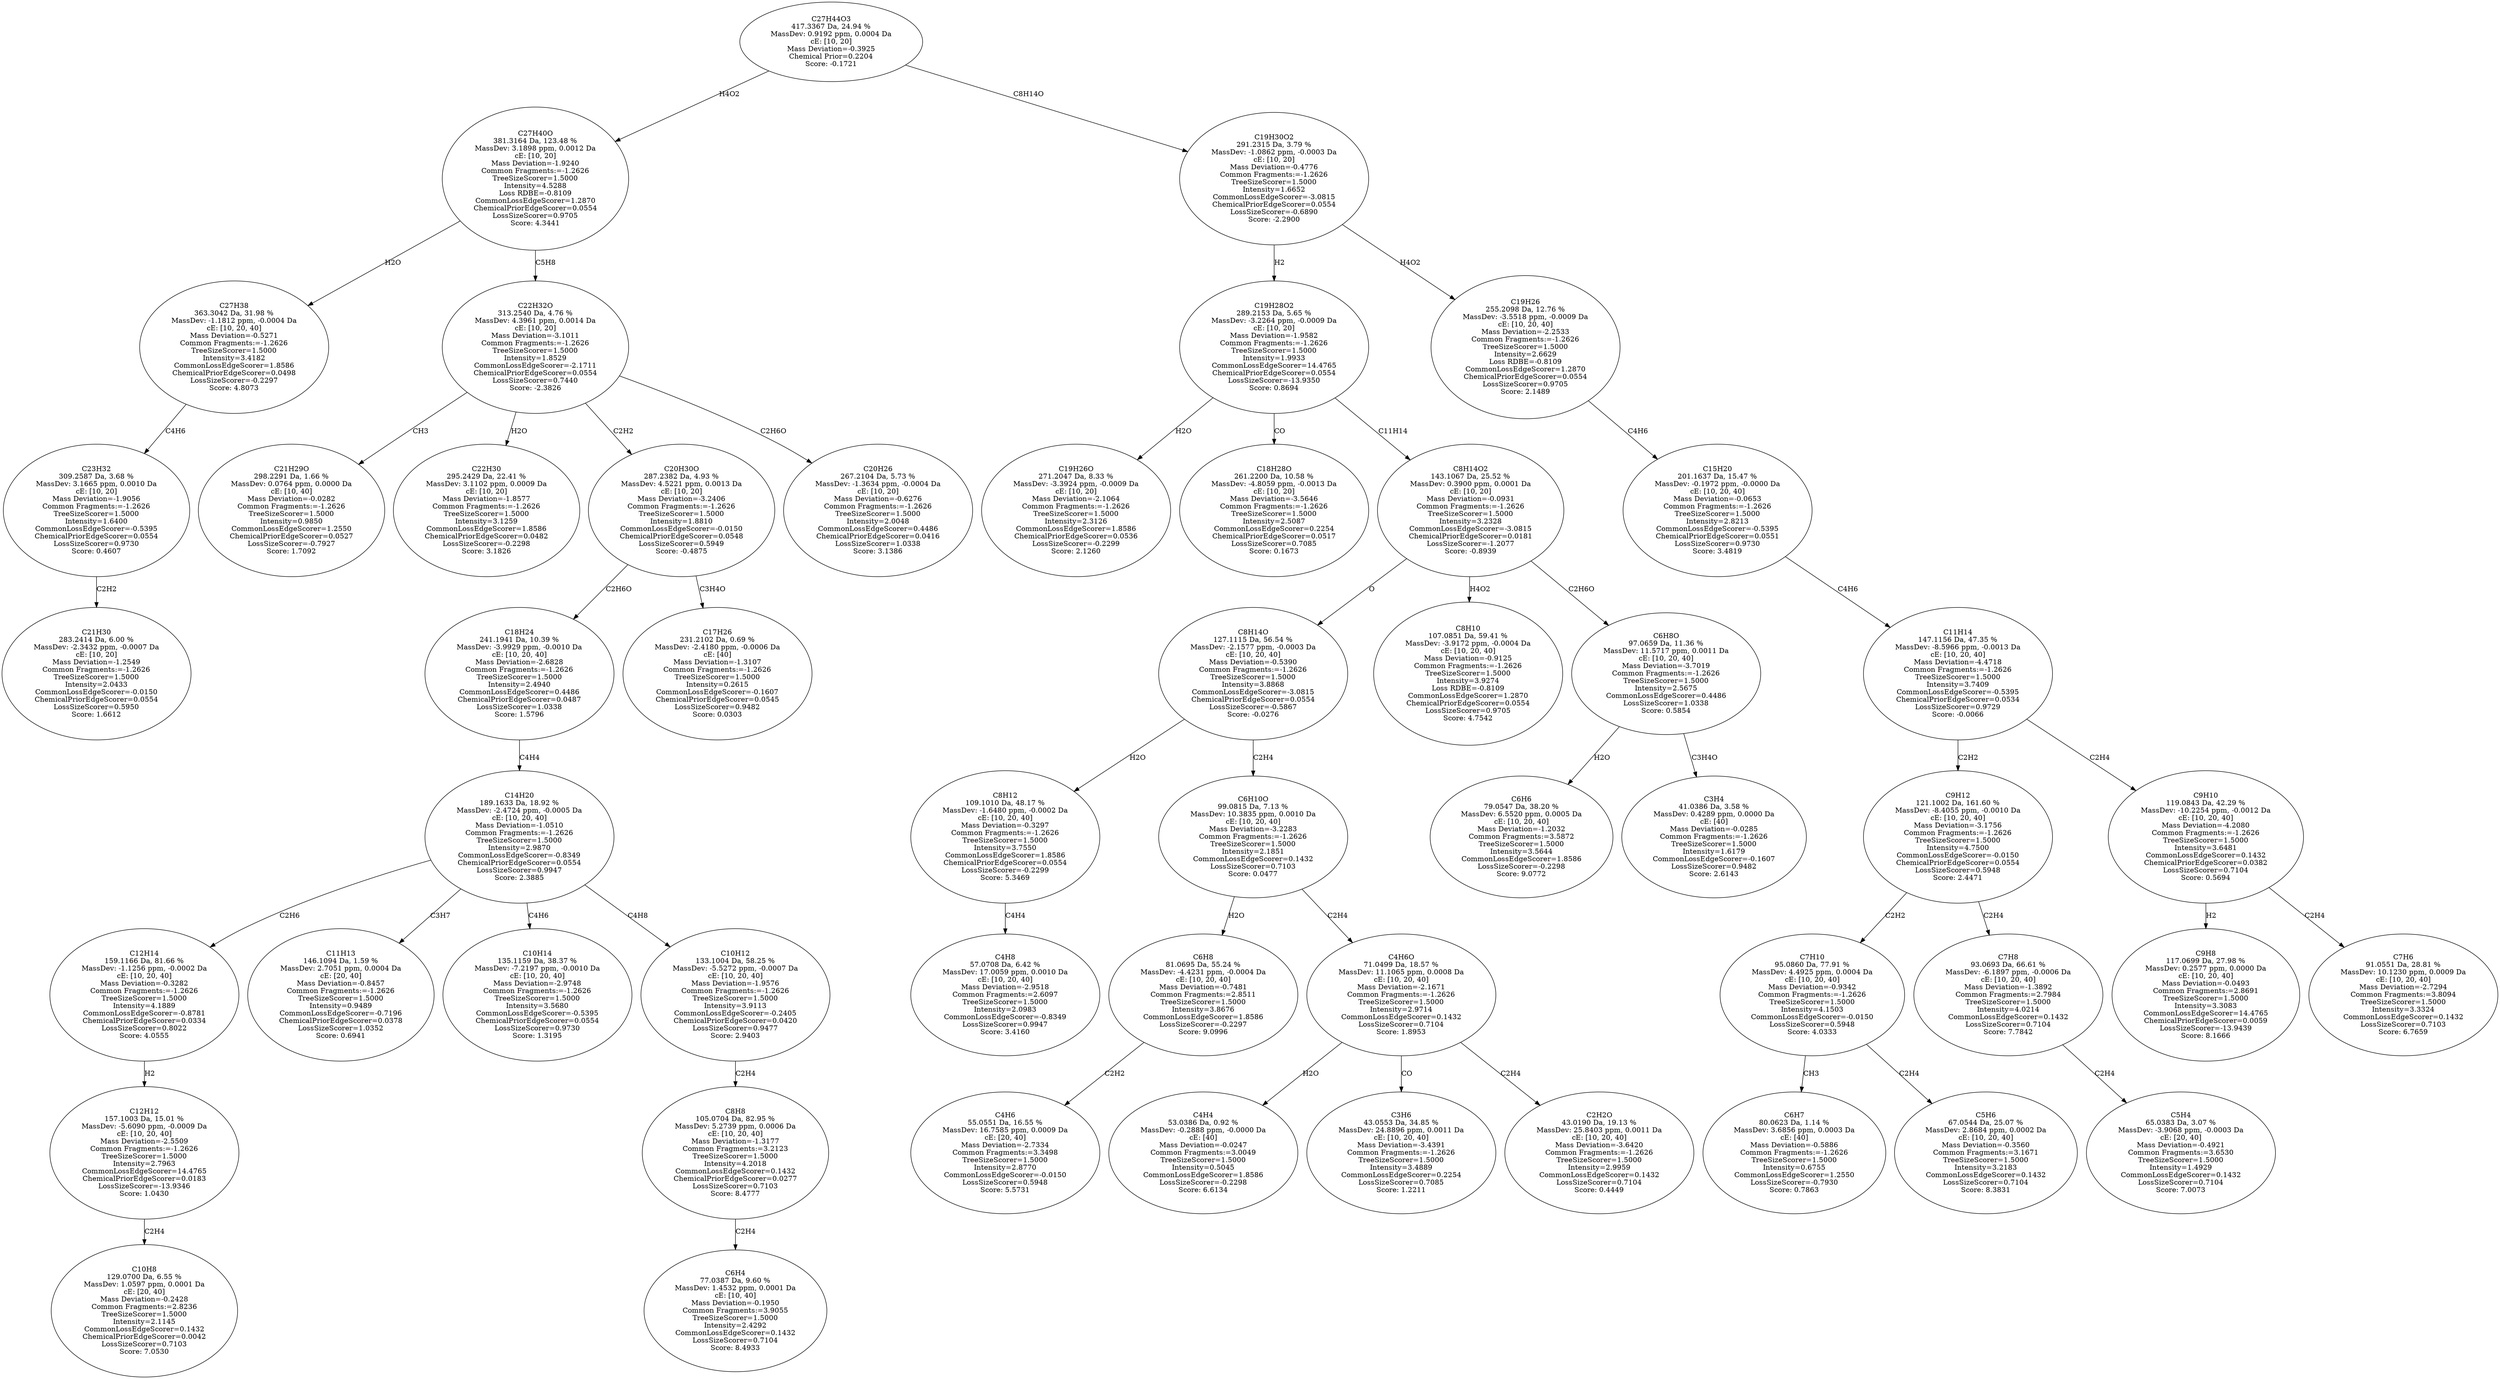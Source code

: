 strict digraph {
v1 [label="C21H30\n283.2414 Da, 6.00 %\nMassDev: -2.3432 ppm, -0.0007 Da\ncE: [10, 20]\nMass Deviation=-1.2549\nCommon Fragments:=-1.2626\nTreeSizeScorer=1.5000\nIntensity=2.0433\nCommonLossEdgeScorer=-0.0150\nChemicalPriorEdgeScorer=0.0554\nLossSizeScorer=0.5950\nScore: 1.6612"];
v2 [label="C23H32\n309.2587 Da, 3.68 %\nMassDev: 3.1665 ppm, 0.0010 Da\ncE: [10, 20]\nMass Deviation=-1.9056\nCommon Fragments:=-1.2626\nTreeSizeScorer=1.5000\nIntensity=1.6400\nCommonLossEdgeScorer=-0.5395\nChemicalPriorEdgeScorer=0.0554\nLossSizeScorer=0.9730\nScore: 0.4607"];
v3 [label="C27H38\n363.3042 Da, 31.98 %\nMassDev: -1.1812 ppm, -0.0004 Da\ncE: [10, 20, 40]\nMass Deviation=-0.5271\nCommon Fragments:=-1.2626\nTreeSizeScorer=1.5000\nIntensity=3.4182\nCommonLossEdgeScorer=1.8586\nChemicalPriorEdgeScorer=0.0498\nLossSizeScorer=-0.2297\nScore: 4.8073"];
v4 [label="C21H29O\n298.2291 Da, 1.66 %\nMassDev: 0.0764 ppm, 0.0000 Da\ncE: [10, 40]\nMass Deviation=-0.0282\nCommon Fragments:=-1.2626\nTreeSizeScorer=1.5000\nIntensity=0.9850\nCommonLossEdgeScorer=1.2550\nChemicalPriorEdgeScorer=0.0527\nLossSizeScorer=-0.7927\nScore: 1.7092"];
v5 [label="C22H30\n295.2429 Da, 22.41 %\nMassDev: 3.1102 ppm, 0.0009 Da\ncE: [10, 20]\nMass Deviation=-1.8577\nCommon Fragments:=-1.2626\nTreeSizeScorer=1.5000\nIntensity=3.1259\nCommonLossEdgeScorer=1.8586\nChemicalPriorEdgeScorer=0.0482\nLossSizeScorer=-0.2298\nScore: 3.1826"];
v6 [label="C10H8\n129.0700 Da, 6.55 %\nMassDev: 1.0597 ppm, 0.0001 Da\ncE: [20, 40]\nMass Deviation=-0.2428\nCommon Fragments:=2.8236\nTreeSizeScorer=1.5000\nIntensity=2.1145\nCommonLossEdgeScorer=0.1432\nChemicalPriorEdgeScorer=0.0042\nLossSizeScorer=0.7103\nScore: 7.0530"];
v7 [label="C12H12\n157.1003 Da, 15.01 %\nMassDev: -5.6090 ppm, -0.0009 Da\ncE: [10, 20, 40]\nMass Deviation=-2.5509\nCommon Fragments:=-1.2626\nTreeSizeScorer=1.5000\nIntensity=2.7963\nCommonLossEdgeScorer=14.4765\nChemicalPriorEdgeScorer=0.0183\nLossSizeScorer=-13.9346\nScore: 1.0430"];
v8 [label="C12H14\n159.1166 Da, 81.66 %\nMassDev: -1.1256 ppm, -0.0002 Da\ncE: [10, 20, 40]\nMass Deviation=-0.3282\nCommon Fragments:=-1.2626\nTreeSizeScorer=1.5000\nIntensity=4.1889\nCommonLossEdgeScorer=-0.8781\nChemicalPriorEdgeScorer=0.0334\nLossSizeScorer=0.8022\nScore: 4.0555"];
v9 [label="C11H13\n146.1094 Da, 1.59 %\nMassDev: 2.7051 ppm, 0.0004 Da\ncE: [20, 40]\nMass Deviation=-0.8457\nCommon Fragments:=-1.2626\nTreeSizeScorer=1.5000\nIntensity=0.9489\nCommonLossEdgeScorer=-0.7196\nChemicalPriorEdgeScorer=0.0378\nLossSizeScorer=1.0352\nScore: 0.6941"];
v10 [label="C10H14\n135.1159 Da, 38.37 %\nMassDev: -7.2197 ppm, -0.0010 Da\ncE: [10, 20, 40]\nMass Deviation=-2.9748\nCommon Fragments:=-1.2626\nTreeSizeScorer=1.5000\nIntensity=3.5680\nCommonLossEdgeScorer=-0.5395\nChemicalPriorEdgeScorer=0.0554\nLossSizeScorer=0.9730\nScore: 1.3195"];
v11 [label="C6H4\n77.0387 Da, 9.60 %\nMassDev: 1.4532 ppm, 0.0001 Da\ncE: [10, 40]\nMass Deviation=-0.1950\nCommon Fragments:=3.9055\nTreeSizeScorer=1.5000\nIntensity=2.4292\nCommonLossEdgeScorer=0.1432\nLossSizeScorer=0.7104\nScore: 8.4933"];
v12 [label="C8H8\n105.0704 Da, 82.95 %\nMassDev: 5.2739 ppm, 0.0006 Da\ncE: [10, 20, 40]\nMass Deviation=-1.3177\nCommon Fragments:=3.2123\nTreeSizeScorer=1.5000\nIntensity=4.2018\nCommonLossEdgeScorer=0.1432\nChemicalPriorEdgeScorer=0.0277\nLossSizeScorer=0.7103\nScore: 8.4777"];
v13 [label="C10H12\n133.1004 Da, 58.25 %\nMassDev: -5.5272 ppm, -0.0007 Da\ncE: [10, 20, 40]\nMass Deviation=-1.9576\nCommon Fragments:=-1.2626\nTreeSizeScorer=1.5000\nIntensity=3.9113\nCommonLossEdgeScorer=-0.2405\nChemicalPriorEdgeScorer=0.0420\nLossSizeScorer=0.9477\nScore: 2.9403"];
v14 [label="C14H20\n189.1633 Da, 18.92 %\nMassDev: -2.4724 ppm, -0.0005 Da\ncE: [10, 20, 40]\nMass Deviation=-1.0510\nCommon Fragments:=-1.2626\nTreeSizeScorer=1.5000\nIntensity=2.9870\nCommonLossEdgeScorer=-0.8349\nChemicalPriorEdgeScorer=0.0554\nLossSizeScorer=0.9947\nScore: 2.3885"];
v15 [label="C18H24\n241.1941 Da, 10.39 %\nMassDev: -3.9929 ppm, -0.0010 Da\ncE: [10, 20, 40]\nMass Deviation=-2.6828\nCommon Fragments:=-1.2626\nTreeSizeScorer=1.5000\nIntensity=2.4940\nCommonLossEdgeScorer=0.4486\nChemicalPriorEdgeScorer=0.0487\nLossSizeScorer=1.0338\nScore: 1.5796"];
v16 [label="C17H26\n231.2102 Da, 0.69 %\nMassDev: -2.4180 ppm, -0.0006 Da\ncE: [40]\nMass Deviation=-1.3107\nCommon Fragments:=-1.2626\nTreeSizeScorer=1.5000\nIntensity=0.2615\nCommonLossEdgeScorer=-0.1607\nChemicalPriorEdgeScorer=0.0545\nLossSizeScorer=0.9482\nScore: 0.0303"];
v17 [label="C20H30O\n287.2382 Da, 4.93 %\nMassDev: 4.5221 ppm, 0.0013 Da\ncE: [10, 20]\nMass Deviation=-3.2406\nCommon Fragments:=-1.2626\nTreeSizeScorer=1.5000\nIntensity=1.8810\nCommonLossEdgeScorer=-0.0150\nChemicalPriorEdgeScorer=0.0548\nLossSizeScorer=0.5949\nScore: -0.4875"];
v18 [label="C20H26\n267.2104 Da, 5.73 %\nMassDev: -1.3634 ppm, -0.0004 Da\ncE: [10, 20]\nMass Deviation=-0.6276\nCommon Fragments:=-1.2626\nTreeSizeScorer=1.5000\nIntensity=2.0048\nCommonLossEdgeScorer=0.4486\nChemicalPriorEdgeScorer=0.0416\nLossSizeScorer=1.0338\nScore: 3.1386"];
v19 [label="C22H32O\n313.2540 Da, 4.76 %\nMassDev: 4.3961 ppm, 0.0014 Da\ncE: [10, 20]\nMass Deviation=-3.1011\nCommon Fragments:=-1.2626\nTreeSizeScorer=1.5000\nIntensity=1.8529\nCommonLossEdgeScorer=-2.1711\nChemicalPriorEdgeScorer=0.0554\nLossSizeScorer=0.7440\nScore: -2.3826"];
v20 [label="C27H40O\n381.3164 Da, 123.48 %\nMassDev: 3.1898 ppm, 0.0012 Da\ncE: [10, 20]\nMass Deviation=-1.9240\nCommon Fragments:=-1.2626\nTreeSizeScorer=1.5000\nIntensity=4.5288\nLoss RDBE=-0.8109\nCommonLossEdgeScorer=1.2870\nChemicalPriorEdgeScorer=0.0554\nLossSizeScorer=0.9705\nScore: 4.3441"];
v21 [label="C19H26O\n271.2047 Da, 8.33 %\nMassDev: -3.3924 ppm, -0.0009 Da\ncE: [10, 20]\nMass Deviation=-2.1064\nCommon Fragments:=-1.2626\nTreeSizeScorer=1.5000\nIntensity=2.3126\nCommonLossEdgeScorer=1.8586\nChemicalPriorEdgeScorer=0.0536\nLossSizeScorer=-0.2299\nScore: 2.1260"];
v22 [label="C18H28O\n261.2200 Da, 10.58 %\nMassDev: -4.8059 ppm, -0.0013 Da\ncE: [10, 20]\nMass Deviation=-3.5646\nCommon Fragments:=-1.2626\nTreeSizeScorer=1.5000\nIntensity=2.5087\nCommonLossEdgeScorer=0.2254\nChemicalPriorEdgeScorer=0.0517\nLossSizeScorer=0.7085\nScore: 0.1673"];
v23 [label="C4H8\n57.0708 Da, 6.42 %\nMassDev: 17.0059 ppm, 0.0010 Da\ncE: [10, 20, 40]\nMass Deviation=-2.9518\nCommon Fragments:=2.6097\nTreeSizeScorer=1.5000\nIntensity=2.0983\nCommonLossEdgeScorer=-0.8349\nLossSizeScorer=0.9947\nScore: 3.4160"];
v24 [label="C8H12\n109.1010 Da, 48.17 %\nMassDev: -1.6480 ppm, -0.0002 Da\ncE: [10, 20, 40]\nMass Deviation=-0.3297\nCommon Fragments:=-1.2626\nTreeSizeScorer=1.5000\nIntensity=3.7550\nCommonLossEdgeScorer=1.8586\nChemicalPriorEdgeScorer=0.0554\nLossSizeScorer=-0.2299\nScore: 5.3469"];
v25 [label="C4H6\n55.0551 Da, 16.55 %\nMassDev: 16.7585 ppm, 0.0009 Da\ncE: [20, 40]\nMass Deviation=-2.7334\nCommon Fragments:=3.3498\nTreeSizeScorer=1.5000\nIntensity=2.8770\nCommonLossEdgeScorer=-0.0150\nLossSizeScorer=0.5948\nScore: 5.5731"];
v26 [label="C6H8\n81.0695 Da, 55.24 %\nMassDev: -4.4231 ppm, -0.0004 Da\ncE: [10, 20, 40]\nMass Deviation=-0.7481\nCommon Fragments:=2.8511\nTreeSizeScorer=1.5000\nIntensity=3.8676\nCommonLossEdgeScorer=1.8586\nLossSizeScorer=-0.2297\nScore: 9.0996"];
v27 [label="C4H4\n53.0386 Da, 0.92 %\nMassDev: -0.2888 ppm, -0.0000 Da\ncE: [40]\nMass Deviation=-0.0247\nCommon Fragments:=3.0049\nTreeSizeScorer=1.5000\nIntensity=0.5045\nCommonLossEdgeScorer=1.8586\nLossSizeScorer=-0.2298\nScore: 6.6134"];
v28 [label="C3H6\n43.0553 Da, 34.85 %\nMassDev: 24.8896 ppm, 0.0011 Da\ncE: [10, 20, 40]\nMass Deviation=-3.4391\nCommon Fragments:=-1.2626\nTreeSizeScorer=1.5000\nIntensity=3.4889\nCommonLossEdgeScorer=0.2254\nLossSizeScorer=0.7085\nScore: 1.2211"];
v29 [label="C2H2O\n43.0190 Da, 19.13 %\nMassDev: 25.8403 ppm, 0.0011 Da\ncE: [10, 20, 40]\nMass Deviation=-3.6420\nCommon Fragments:=-1.2626\nTreeSizeScorer=1.5000\nIntensity=2.9959\nCommonLossEdgeScorer=0.1432\nLossSizeScorer=0.7104\nScore: 0.4449"];
v30 [label="C4H6O\n71.0499 Da, 18.57 %\nMassDev: 11.1065 ppm, 0.0008 Da\ncE: [10, 20, 40]\nMass Deviation=-2.1671\nCommon Fragments:=-1.2626\nTreeSizeScorer=1.5000\nIntensity=2.9714\nCommonLossEdgeScorer=0.1432\nLossSizeScorer=0.7104\nScore: 1.8953"];
v31 [label="C6H10O\n99.0815 Da, 7.13 %\nMassDev: 10.3835 ppm, 0.0010 Da\ncE: [10, 20, 40]\nMass Deviation=-3.2283\nCommon Fragments:=-1.2626\nTreeSizeScorer=1.5000\nIntensity=2.1851\nCommonLossEdgeScorer=0.1432\nLossSizeScorer=0.7103\nScore: 0.0477"];
v32 [label="C8H14O\n127.1115 Da, 56.54 %\nMassDev: -2.1577 ppm, -0.0003 Da\ncE: [10, 20, 40]\nMass Deviation=-0.5390\nCommon Fragments:=-1.2626\nTreeSizeScorer=1.5000\nIntensity=3.8868\nCommonLossEdgeScorer=-3.0815\nChemicalPriorEdgeScorer=0.0554\nLossSizeScorer=-0.5867\nScore: -0.0276"];
v33 [label="C8H10\n107.0851 Da, 59.41 %\nMassDev: -3.9172 ppm, -0.0004 Da\ncE: [10, 20, 40]\nMass Deviation=-0.9125\nCommon Fragments:=-1.2626\nTreeSizeScorer=1.5000\nIntensity=3.9274\nLoss RDBE=-0.8109\nCommonLossEdgeScorer=1.2870\nChemicalPriorEdgeScorer=0.0554\nLossSizeScorer=0.9705\nScore: 4.7542"];
v34 [label="C6H6\n79.0547 Da, 38.20 %\nMassDev: 6.5520 ppm, 0.0005 Da\ncE: [10, 20, 40]\nMass Deviation=-1.2032\nCommon Fragments:=3.5872\nTreeSizeScorer=1.5000\nIntensity=3.5644\nCommonLossEdgeScorer=1.8586\nLossSizeScorer=-0.2298\nScore: 9.0772"];
v35 [label="C3H4\n41.0386 Da, 3.58 %\nMassDev: 0.4289 ppm, 0.0000 Da\ncE: [40]\nMass Deviation=-0.0285\nCommon Fragments:=-1.2626\nTreeSizeScorer=1.5000\nIntensity=1.6179\nCommonLossEdgeScorer=-0.1607\nLossSizeScorer=0.9482\nScore: 2.6143"];
v36 [label="C6H8O\n97.0659 Da, 11.36 %\nMassDev: 11.5717 ppm, 0.0011 Da\ncE: [10, 20, 40]\nMass Deviation=-3.7019\nCommon Fragments:=-1.2626\nTreeSizeScorer=1.5000\nIntensity=2.5675\nCommonLossEdgeScorer=0.4486\nLossSizeScorer=1.0338\nScore: 0.5854"];
v37 [label="C8H14O2\n143.1067 Da, 25.52 %\nMassDev: 0.3900 ppm, 0.0001 Da\ncE: [10, 20]\nMass Deviation=-0.0931\nCommon Fragments:=-1.2626\nTreeSizeScorer=1.5000\nIntensity=3.2328\nCommonLossEdgeScorer=-3.0815\nChemicalPriorEdgeScorer=0.0181\nLossSizeScorer=-1.2077\nScore: -0.8939"];
v38 [label="C19H28O2\n289.2153 Da, 5.65 %\nMassDev: -3.2264 ppm, -0.0009 Da\ncE: [10, 20]\nMass Deviation=-1.9582\nCommon Fragments:=-1.2626\nTreeSizeScorer=1.5000\nIntensity=1.9933\nCommonLossEdgeScorer=14.4765\nChemicalPriorEdgeScorer=0.0554\nLossSizeScorer=-13.9350\nScore: 0.8694"];
v39 [label="C6H7\n80.0623 Da, 1.14 %\nMassDev: 3.6856 ppm, 0.0003 Da\ncE: [40]\nMass Deviation=-0.5886\nCommon Fragments:=-1.2626\nTreeSizeScorer=1.5000\nIntensity=0.6755\nCommonLossEdgeScorer=1.2550\nLossSizeScorer=-0.7930\nScore: 0.7863"];
v40 [label="C5H6\n67.0544 Da, 25.07 %\nMassDev: 2.8684 ppm, 0.0002 Da\ncE: [10, 20, 40]\nMass Deviation=-0.3560\nCommon Fragments:=3.1671\nTreeSizeScorer=1.5000\nIntensity=3.2183\nCommonLossEdgeScorer=0.1432\nLossSizeScorer=0.7104\nScore: 8.3831"];
v41 [label="C7H10\n95.0860 Da, 77.91 %\nMassDev: 4.4925 ppm, 0.0004 Da\ncE: [10, 20, 40]\nMass Deviation=-0.9342\nCommon Fragments:=-1.2626\nTreeSizeScorer=1.5000\nIntensity=4.1503\nCommonLossEdgeScorer=-0.0150\nLossSizeScorer=0.5948\nScore: 4.0333"];
v42 [label="C5H4\n65.0383 Da, 3.07 %\nMassDev: -3.9068 ppm, -0.0003 Da\ncE: [20, 40]\nMass Deviation=-0.4921\nCommon Fragments:=3.6530\nTreeSizeScorer=1.5000\nIntensity=1.4929\nCommonLossEdgeScorer=0.1432\nLossSizeScorer=0.7104\nScore: 7.0073"];
v43 [label="C7H8\n93.0693 Da, 66.61 %\nMassDev: -6.1897 ppm, -0.0006 Da\ncE: [10, 20, 40]\nMass Deviation=-1.3892\nCommon Fragments:=2.7984\nTreeSizeScorer=1.5000\nIntensity=4.0214\nCommonLossEdgeScorer=0.1432\nLossSizeScorer=0.7104\nScore: 7.7842"];
v44 [label="C9H12\n121.1002 Da, 161.60 %\nMassDev: -8.4055 ppm, -0.0010 Da\ncE: [10, 20, 40]\nMass Deviation=-3.1756\nCommon Fragments:=-1.2626\nTreeSizeScorer=1.5000\nIntensity=4.7500\nCommonLossEdgeScorer=-0.0150\nChemicalPriorEdgeScorer=0.0554\nLossSizeScorer=0.5948\nScore: 2.4471"];
v45 [label="C9H8\n117.0699 Da, 27.98 %\nMassDev: 0.2577 ppm, 0.0000 Da\ncE: [10, 20, 40]\nMass Deviation=-0.0493\nCommon Fragments:=2.8691\nTreeSizeScorer=1.5000\nIntensity=3.3083\nCommonLossEdgeScorer=14.4765\nChemicalPriorEdgeScorer=0.0059\nLossSizeScorer=-13.9439\nScore: 8.1666"];
v46 [label="C7H6\n91.0551 Da, 28.81 %\nMassDev: 10.1230 ppm, 0.0009 Da\ncE: [10, 20, 40]\nMass Deviation=-2.7294\nCommon Fragments:=3.8094\nTreeSizeScorer=1.5000\nIntensity=3.3324\nCommonLossEdgeScorer=0.1432\nLossSizeScorer=0.7103\nScore: 6.7659"];
v47 [label="C9H10\n119.0843 Da, 42.29 %\nMassDev: -10.2254 ppm, -0.0012 Da\ncE: [10, 20, 40]\nMass Deviation=-4.2080\nCommon Fragments:=-1.2626\nTreeSizeScorer=1.5000\nIntensity=3.6481\nCommonLossEdgeScorer=0.1432\nChemicalPriorEdgeScorer=0.0382\nLossSizeScorer=0.7104\nScore: 0.5694"];
v48 [label="C11H14\n147.1156 Da, 47.35 %\nMassDev: -8.5966 ppm, -0.0013 Da\ncE: [10, 20, 40]\nMass Deviation=-4.4718\nCommon Fragments:=-1.2626\nTreeSizeScorer=1.5000\nIntensity=3.7409\nCommonLossEdgeScorer=-0.5395\nChemicalPriorEdgeScorer=0.0534\nLossSizeScorer=0.9729\nScore: -0.0066"];
v49 [label="C15H20\n201.1637 Da, 15.47 %\nMassDev: -0.1972 ppm, -0.0000 Da\ncE: [10, 20, 40]\nMass Deviation=-0.0653\nCommon Fragments:=-1.2626\nTreeSizeScorer=1.5000\nIntensity=2.8213\nCommonLossEdgeScorer=-0.5395\nChemicalPriorEdgeScorer=0.0551\nLossSizeScorer=0.9730\nScore: 3.4819"];
v50 [label="C19H26\n255.2098 Da, 12.76 %\nMassDev: -3.5518 ppm, -0.0009 Da\ncE: [10, 20, 40]\nMass Deviation=-2.2533\nCommon Fragments:=-1.2626\nTreeSizeScorer=1.5000\nIntensity=2.6629\nLoss RDBE=-0.8109\nCommonLossEdgeScorer=1.2870\nChemicalPriorEdgeScorer=0.0554\nLossSizeScorer=0.9705\nScore: 2.1489"];
v51 [label="C19H30O2\n291.2315 Da, 3.79 %\nMassDev: -1.0862 ppm, -0.0003 Da\ncE: [10, 20]\nMass Deviation=-0.4776\nCommon Fragments:=-1.2626\nTreeSizeScorer=1.5000\nIntensity=1.6652\nCommonLossEdgeScorer=-3.0815\nChemicalPriorEdgeScorer=0.0554\nLossSizeScorer=-0.6890\nScore: -2.2900"];
v52 [label="C27H44O3\n417.3367 Da, 24.94 %\nMassDev: 0.9192 ppm, 0.0004 Da\ncE: [10, 20]\nMass Deviation=-0.3925\nChemical Prior=0.2204\nScore: -0.1721"];
v2 -> v1 [label="C2H2"];
v3 -> v2 [label="C4H6"];
v20 -> v3 [label="H2O"];
v19 -> v4 [label="CH3"];
v19 -> v5 [label="H2O"];
v7 -> v6 [label="C2H4"];
v8 -> v7 [label="H2"];
v14 -> v8 [label="C2H6"];
v14 -> v9 [label="C3H7"];
v14 -> v10 [label="C4H6"];
v12 -> v11 [label="C2H4"];
v13 -> v12 [label="C2H4"];
v14 -> v13 [label="C4H8"];
v15 -> v14 [label="C4H4"];
v17 -> v15 [label="C2H6O"];
v17 -> v16 [label="C3H4O"];
v19 -> v17 [label="C2H2"];
v19 -> v18 [label="C2H6O"];
v20 -> v19 [label="C5H8"];
v52 -> v20 [label="H4O2"];
v38 -> v21 [label="H2O"];
v38 -> v22 [label="CO"];
v24 -> v23 [label="C4H4"];
v32 -> v24 [label="H2O"];
v26 -> v25 [label="C2H2"];
v31 -> v26 [label="H2O"];
v30 -> v27 [label="H2O"];
v30 -> v28 [label="CO"];
v30 -> v29 [label="C2H4"];
v31 -> v30 [label="C2H4"];
v32 -> v31 [label="C2H4"];
v37 -> v32 [label="O"];
v37 -> v33 [label="H4O2"];
v36 -> v34 [label="H2O"];
v36 -> v35 [label="C3H4O"];
v37 -> v36 [label="C2H6O"];
v38 -> v37 [label="C11H14"];
v51 -> v38 [label="H2"];
v41 -> v39 [label="CH3"];
v41 -> v40 [label="C2H4"];
v44 -> v41 [label="C2H2"];
v43 -> v42 [label="C2H4"];
v44 -> v43 [label="C2H4"];
v48 -> v44 [label="C2H2"];
v47 -> v45 [label="H2"];
v47 -> v46 [label="C2H4"];
v48 -> v47 [label="C2H4"];
v49 -> v48 [label="C4H6"];
v50 -> v49 [label="C4H6"];
v51 -> v50 [label="H4O2"];
v52 -> v51 [label="C8H14O"];
}